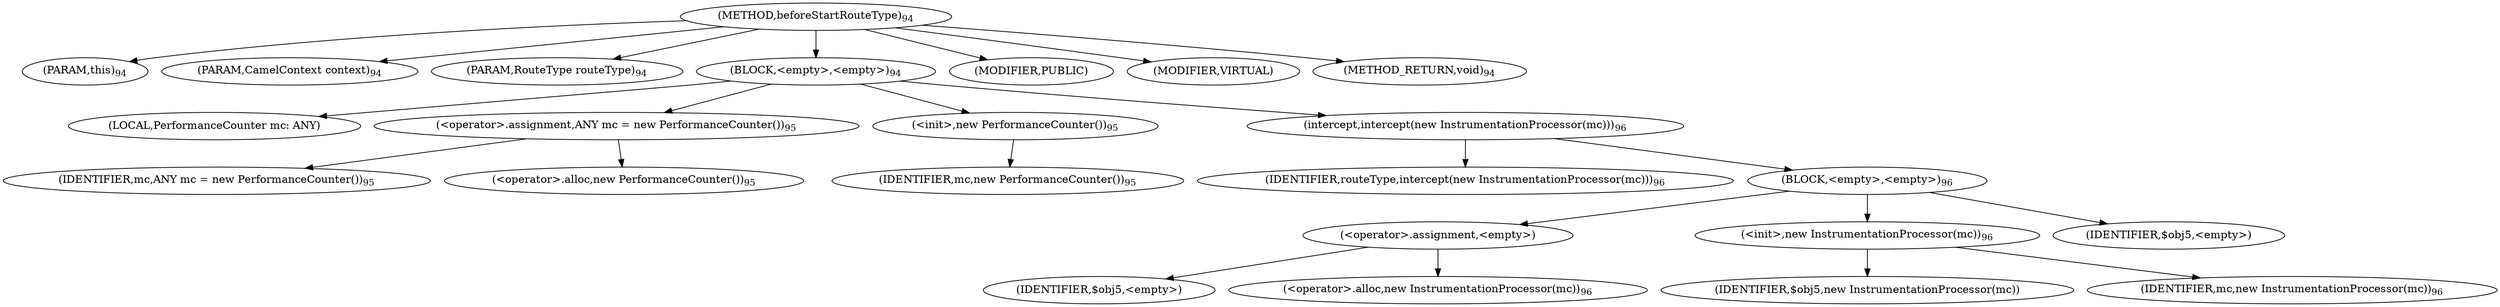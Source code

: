 digraph "beforeStartRouteType" {  
"216" [label = <(METHOD,beforeStartRouteType)<SUB>94</SUB>> ]
"217" [label = <(PARAM,this)<SUB>94</SUB>> ]
"218" [label = <(PARAM,CamelContext context)<SUB>94</SUB>> ]
"219" [label = <(PARAM,RouteType routeType)<SUB>94</SUB>> ]
"220" [label = <(BLOCK,&lt;empty&gt;,&lt;empty&gt;)<SUB>94</SUB>> ]
"23" [label = <(LOCAL,PerformanceCounter mc: ANY)> ]
"221" [label = <(&lt;operator&gt;.assignment,ANY mc = new PerformanceCounter())<SUB>95</SUB>> ]
"222" [label = <(IDENTIFIER,mc,ANY mc = new PerformanceCounter())<SUB>95</SUB>> ]
"223" [label = <(&lt;operator&gt;.alloc,new PerformanceCounter())<SUB>95</SUB>> ]
"224" [label = <(&lt;init&gt;,new PerformanceCounter())<SUB>95</SUB>> ]
"22" [label = <(IDENTIFIER,mc,new PerformanceCounter())<SUB>95</SUB>> ]
"225" [label = <(intercept,intercept(new InstrumentationProcessor(mc)))<SUB>96</SUB>> ]
"226" [label = <(IDENTIFIER,routeType,intercept(new InstrumentationProcessor(mc)))<SUB>96</SUB>> ]
"227" [label = <(BLOCK,&lt;empty&gt;,&lt;empty&gt;)<SUB>96</SUB>> ]
"228" [label = <(&lt;operator&gt;.assignment,&lt;empty&gt;)> ]
"229" [label = <(IDENTIFIER,$obj5,&lt;empty&gt;)> ]
"230" [label = <(&lt;operator&gt;.alloc,new InstrumentationProcessor(mc))<SUB>96</SUB>> ]
"231" [label = <(&lt;init&gt;,new InstrumentationProcessor(mc))<SUB>96</SUB>> ]
"232" [label = <(IDENTIFIER,$obj5,new InstrumentationProcessor(mc))> ]
"233" [label = <(IDENTIFIER,mc,new InstrumentationProcessor(mc))<SUB>96</SUB>> ]
"234" [label = <(IDENTIFIER,$obj5,&lt;empty&gt;)> ]
"235" [label = <(MODIFIER,PUBLIC)> ]
"236" [label = <(MODIFIER,VIRTUAL)> ]
"237" [label = <(METHOD_RETURN,void)<SUB>94</SUB>> ]
  "216" -> "217" 
  "216" -> "218" 
  "216" -> "219" 
  "216" -> "220" 
  "216" -> "235" 
  "216" -> "236" 
  "216" -> "237" 
  "220" -> "23" 
  "220" -> "221" 
  "220" -> "224" 
  "220" -> "225" 
  "221" -> "222" 
  "221" -> "223" 
  "224" -> "22" 
  "225" -> "226" 
  "225" -> "227" 
  "227" -> "228" 
  "227" -> "231" 
  "227" -> "234" 
  "228" -> "229" 
  "228" -> "230" 
  "231" -> "232" 
  "231" -> "233" 
}

